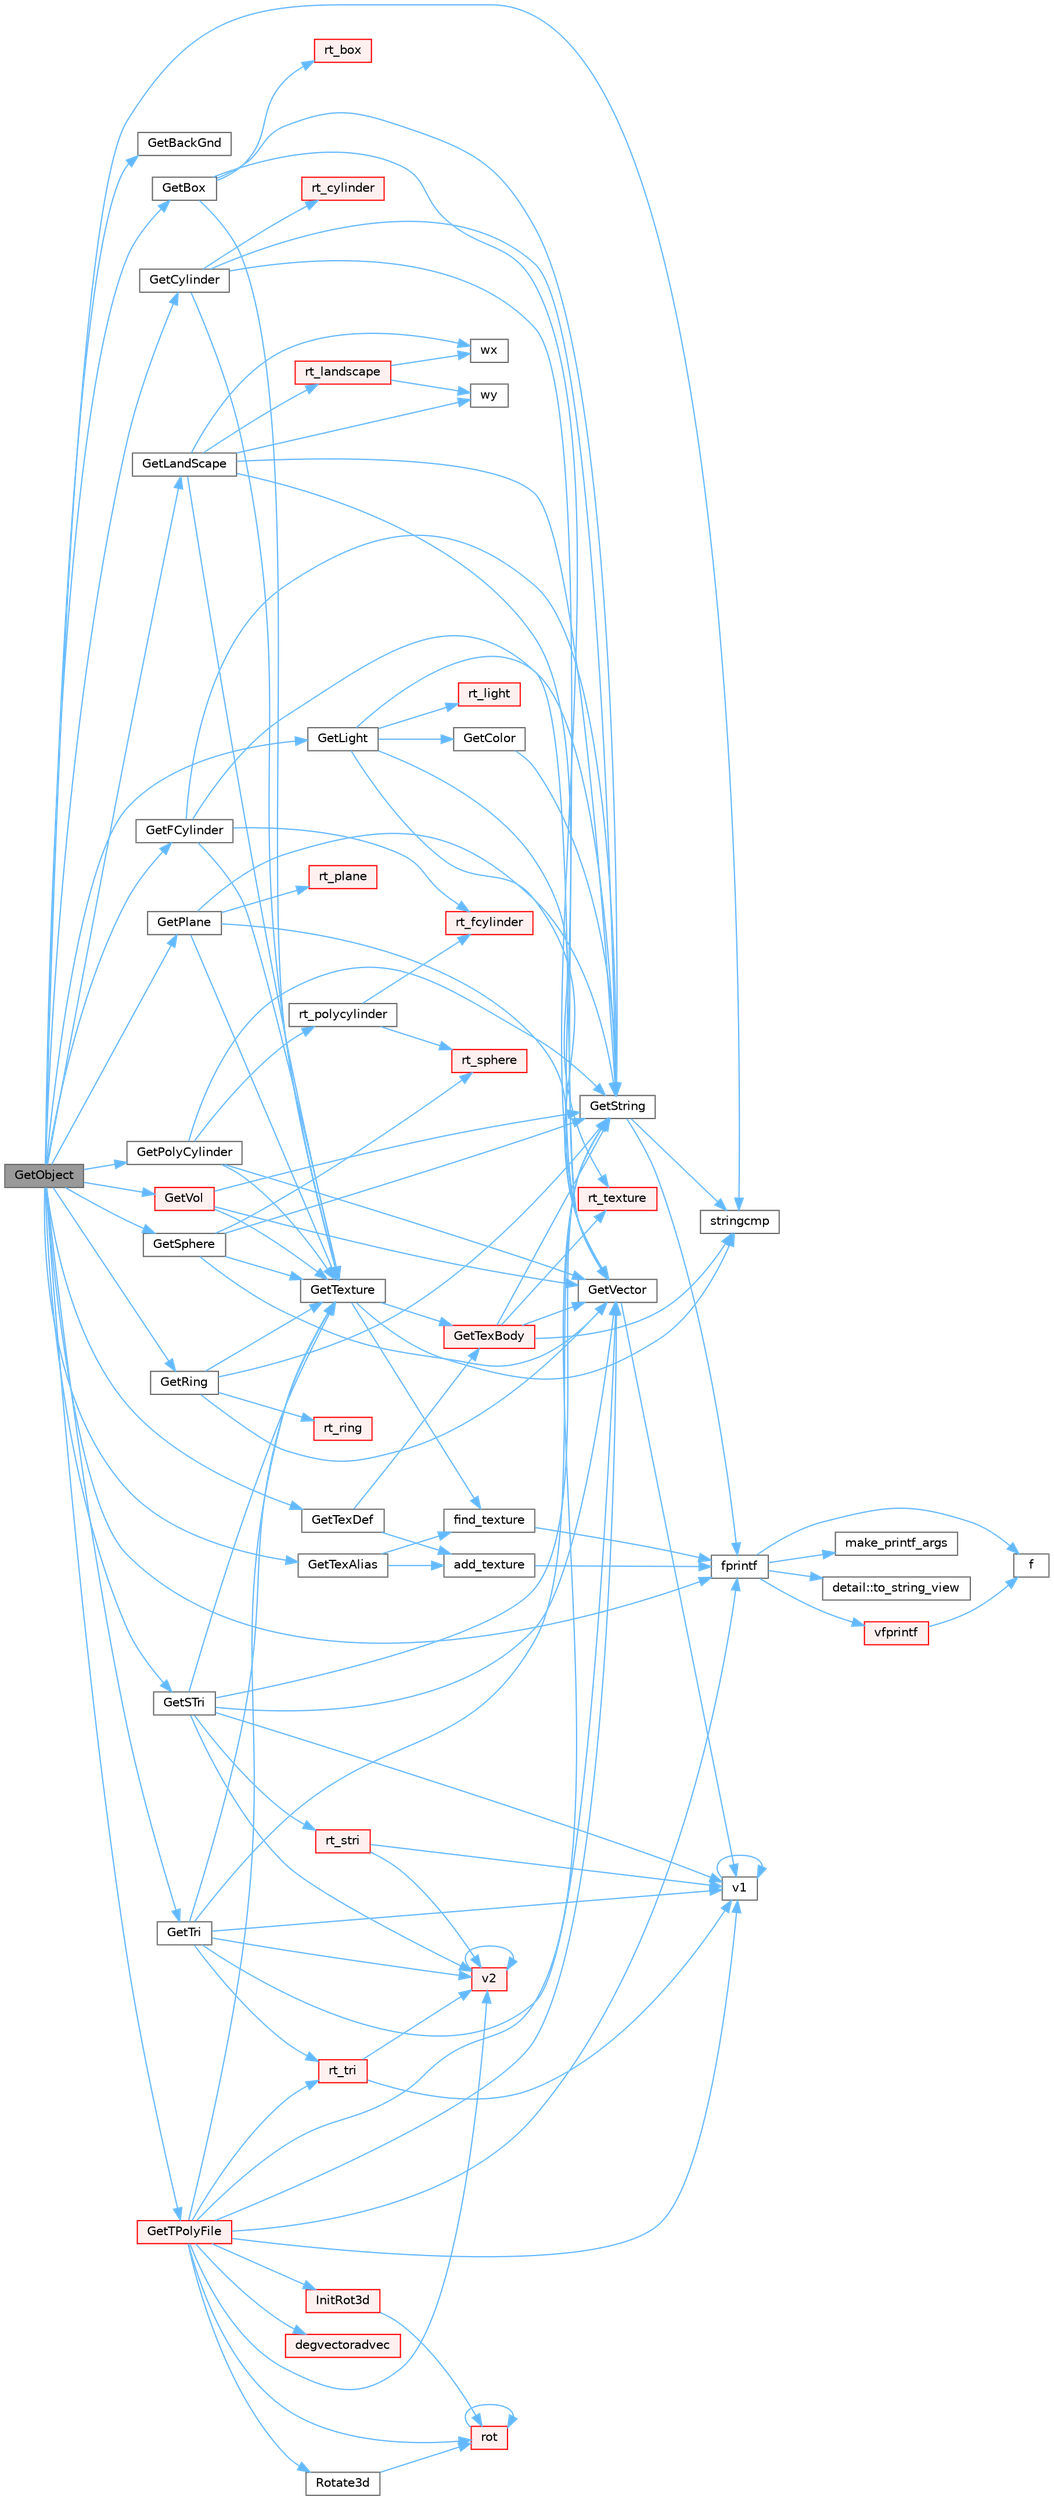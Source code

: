 digraph "GetObject"
{
 // LATEX_PDF_SIZE
  bgcolor="transparent";
  edge [fontname=Helvetica,fontsize=10,labelfontname=Helvetica,labelfontsize=10];
  node [fontname=Helvetica,fontsize=10,shape=box,height=0.2,width=0.4];
  rankdir="LR";
  Node1 [id="Node000001",label="GetObject",height=0.2,width=0.4,color="gray40", fillcolor="grey60", style="filled", fontcolor="black",tooltip=" "];
  Node1 -> Node2 [id="edge1_Node000001_Node000002",color="steelblue1",style="solid",tooltip=" "];
  Node2 [id="Node000002",label="fprintf",height=0.2,width=0.4,color="grey40", fillcolor="white", style="filled",URL="$printf_8h.html#a9f315126362cae9675de1642105e631e",tooltip=" "];
  Node2 -> Node3 [id="edge2_Node000002_Node000003",color="steelblue1",style="solid",tooltip=" "];
  Node3 [id="Node000003",label="f",height=0.2,width=0.4,color="grey40", fillcolor="white", style="filled",URL="$cxx11__tensor__map_8cpp.html#a7f507fea02198f6cb81c86640c7b1a4e",tooltip=" "];
  Node2 -> Node4 [id="edge3_Node000002_Node000004",color="steelblue1",style="solid",tooltip=" "];
  Node4 [id="Node000004",label="make_printf_args",height=0.2,width=0.4,color="grey40", fillcolor="white", style="filled",URL="$printf_8h.html#a27dcc0efcda04388971dbea3c875f122",tooltip=" "];
  Node2 -> Node5 [id="edge4_Node000002_Node000005",color="steelblue1",style="solid",tooltip=" "];
  Node5 [id="Node000005",label="detail::to_string_view",height=0.2,width=0.4,color="grey40", fillcolor="white", style="filled",URL="$namespacedetail.html#abeae79fa3e1eded2d8fbd56cc9f0960e",tooltip=" "];
  Node2 -> Node6 [id="edge5_Node000002_Node000006",color="steelblue1",style="solid",tooltip=" "];
  Node6 [id="Node000006",label="vfprintf",height=0.2,width=0.4,color="red", fillcolor="#FFF0F0", style="filled",URL="$printf_8h.html#abb30aad964fc771fb52cf3ad88649df2",tooltip=" "];
  Node6 -> Node3 [id="edge6_Node000006_Node000003",color="steelblue1",style="solid",tooltip=" "];
  Node1 -> Node34 [id="edge7_Node000001_Node000034",color="steelblue1",style="solid",tooltip=" "];
  Node34 [id="Node000034",label="GetBackGnd",height=0.2,width=0.4,color="grey40", fillcolor="white", style="filled",URL="$parse_8cpp.html#a73a913bfd95c9b1e7dfc3e84c0fcf105",tooltip=" "];
  Node1 -> Node35 [id="edge8_Node000001_Node000035",color="steelblue1",style="solid",tooltip=" "];
  Node35 [id="Node000035",label="GetBox",height=0.2,width=0.4,color="grey40", fillcolor="white", style="filled",URL="$parse_8cpp.html#aa54d43e677c1d7969b2d5c74a0a47151",tooltip=" "];
  Node35 -> Node36 [id="edge9_Node000035_Node000036",color="steelblue1",style="solid",tooltip=" "];
  Node36 [id="Node000036",label="GetString",height=0.2,width=0.4,color="grey40", fillcolor="white", style="filled",URL="$parse_8cpp.html#a79e0254cd128a92b56de23e8abaa2850",tooltip=" "];
  Node36 -> Node2 [id="edge10_Node000036_Node000002",color="steelblue1",style="solid",tooltip=" "];
  Node36 -> Node37 [id="edge11_Node000036_Node000037",color="steelblue1",style="solid",tooltip=" "];
  Node37 [id="Node000037",label="stringcmp",height=0.2,width=0.4,color="grey40", fillcolor="white", style="filled",URL="$parse_8cpp.html#a10e812c093d06c8f91685243dfd5670d",tooltip=" "];
  Node35 -> Node38 [id="edge12_Node000035_Node000038",color="steelblue1",style="solid",tooltip=" "];
  Node38 [id="Node000038",label="GetTexture",height=0.2,width=0.4,color="grey40", fillcolor="white", style="filled",URL="$parse_8cpp.html#a2a311b715c7bce7dd3c0e130fd242655",tooltip=" "];
  Node38 -> Node39 [id="edge13_Node000038_Node000039",color="steelblue1",style="solid",tooltip=" "];
  Node39 [id="Node000039",label="find_texture",height=0.2,width=0.4,color="grey40", fillcolor="white", style="filled",URL="$parse_8cpp.html#a3373dda91944e8bd8e1ec3a0837eda3d",tooltip=" "];
  Node39 -> Node2 [id="edge14_Node000039_Node000002",color="steelblue1",style="solid",tooltip=" "];
  Node38 -> Node40 [id="edge15_Node000038_Node000040",color="steelblue1",style="solid",tooltip=" "];
  Node40 [id="Node000040",label="GetTexBody",height=0.2,width=0.4,color="red", fillcolor="#FFF0F0", style="filled",URL="$parse_8cpp.html#a9bde5be8ed7fef353b7e26c6bb26080d",tooltip=" "];
  Node40 -> Node36 [id="edge16_Node000040_Node000036",color="steelblue1",style="solid",tooltip=" "];
  Node40 -> Node41 [id="edge17_Node000040_Node000041",color="steelblue1",style="solid",tooltip=" "];
  Node41 [id="Node000041",label="GetVector",height=0.2,width=0.4,color="grey40", fillcolor="white", style="filled",URL="$parse_8cpp.html#aa05035bdaae3230f25f564d4ce9b2a64",tooltip=" "];
  Node41 -> Node42 [id="edge18_Node000041_Node000042",color="steelblue1",style="solid",tooltip=" "];
  Node42 [id="Node000042",label="v1",height=0.2,width=0.4,color="grey40", fillcolor="white", style="filled",URL="$_tutorial___reshape_mat2_vec_8cpp.html#a10bd710692c91bc238f2e1da77730678",tooltip=" "];
  Node42 -> Node42 [id="edge19_Node000042_Node000042",color="steelblue1",style="solid",tooltip=" "];
  Node40 -> Node44 [id="edge20_Node000040_Node000044",color="steelblue1",style="solid",tooltip=" "];
  Node44 [id="Node000044",label="rt_texture",height=0.2,width=0.4,color="red", fillcolor="#FFF0F0", style="filled",URL="$api_8cpp.html#a6c4440ce7b2b3e0659577fdbbda3f120",tooltip=" "];
  Node40 -> Node37 [id="edge21_Node000040_Node000037",color="steelblue1",style="solid",tooltip=" "];
  Node38 -> Node37 [id="edge22_Node000038_Node000037",color="steelblue1",style="solid",tooltip=" "];
  Node35 -> Node41 [id="edge23_Node000035_Node000041",color="steelblue1",style="solid",tooltip=" "];
  Node35 -> Node78 [id="edge24_Node000035_Node000078",color="steelblue1",style="solid",tooltip=" "];
  Node78 [id="Node000078",label="rt_box",height=0.2,width=0.4,color="red", fillcolor="#FFF0F0", style="filled",URL="$api_8cpp.html#acea8bde49eae5577481a99380f0e66b3",tooltip=" "];
  Node1 -> Node82 [id="edge25_Node000001_Node000082",color="steelblue1",style="solid",tooltip=" "];
  Node82 [id="Node000082",label="GetCylinder",height=0.2,width=0.4,color="grey40", fillcolor="white", style="filled",URL="$parse_8cpp.html#a69c8ef9f85812f7a69a56ea96bba4c8f",tooltip=" "];
  Node82 -> Node36 [id="edge26_Node000082_Node000036",color="steelblue1",style="solid",tooltip=" "];
  Node82 -> Node38 [id="edge27_Node000082_Node000038",color="steelblue1",style="solid",tooltip=" "];
  Node82 -> Node41 [id="edge28_Node000082_Node000041",color="steelblue1",style="solid",tooltip=" "];
  Node82 -> Node83 [id="edge29_Node000082_Node000083",color="steelblue1",style="solid",tooltip=" "];
  Node83 [id="Node000083",label="rt_cylinder",height=0.2,width=0.4,color="red", fillcolor="#FFF0F0", style="filled",URL="$api_8cpp.html#a17f57bb5b671a68d9f1784739f34f703",tooltip=" "];
  Node1 -> Node85 [id="edge30_Node000001_Node000085",color="steelblue1",style="solid",tooltip=" "];
  Node85 [id="Node000085",label="GetFCylinder",height=0.2,width=0.4,color="grey40", fillcolor="white", style="filled",URL="$parse_8cpp.html#aa0d3ec1a1c7ed600e3a4604c937565ba",tooltip=" "];
  Node85 -> Node36 [id="edge31_Node000085_Node000036",color="steelblue1",style="solid",tooltip=" "];
  Node85 -> Node38 [id="edge32_Node000085_Node000038",color="steelblue1",style="solid",tooltip=" "];
  Node85 -> Node41 [id="edge33_Node000085_Node000041",color="steelblue1",style="solid",tooltip=" "];
  Node85 -> Node86 [id="edge34_Node000085_Node000086",color="steelblue1",style="solid",tooltip=" "];
  Node86 [id="Node000086",label="rt_fcylinder",height=0.2,width=0.4,color="red", fillcolor="#FFF0F0", style="filled",URL="$api_8cpp.html#ac5ffcfc7c15b195194b7740ec4058e00",tooltip=" "];
  Node1 -> Node88 [id="edge35_Node000001_Node000088",color="steelblue1",style="solid",tooltip=" "];
  Node88 [id="Node000088",label="GetLandScape",height=0.2,width=0.4,color="grey40", fillcolor="white", style="filled",URL="$parse_8cpp.html#afe08f2789131b32bd87741379be9efb4",tooltip=" "];
  Node88 -> Node36 [id="edge36_Node000088_Node000036",color="steelblue1",style="solid",tooltip=" "];
  Node88 -> Node38 [id="edge37_Node000088_Node000038",color="steelblue1",style="solid",tooltip=" "];
  Node88 -> Node41 [id="edge38_Node000088_Node000041",color="steelblue1",style="solid",tooltip=" "];
  Node88 -> Node89 [id="edge39_Node000088_Node000089",color="steelblue1",style="solid",tooltip=" "];
  Node89 [id="Node000089",label="rt_landscape",height=0.2,width=0.4,color="red", fillcolor="#FFF0F0", style="filled",URL="$apigeom_8cpp.html#afec0f281cd1ac30a8f0f9923c7f3326d",tooltip=" "];
  Node89 -> Node98 [id="edge40_Node000089_Node000098",color="steelblue1",style="solid",tooltip=" "];
  Node98 [id="Node000098",label="wx",height=0.2,width=0.4,color="grey40", fillcolor="white", style="filled",URL="$core_2swizzle__4_8inl_8h.html#a66b224ccf5684dc3346b689ce492bd2b",tooltip=" "];
  Node89 -> Node99 [id="edge41_Node000089_Node000099",color="steelblue1",style="solid",tooltip=" "];
  Node99 [id="Node000099",label="wy",height=0.2,width=0.4,color="grey40", fillcolor="white", style="filled",URL="$core_2swizzle__4_8inl_8h.html#a5bed73816e9fcf9d6ef3a2f833971b47",tooltip=" "];
  Node88 -> Node98 [id="edge42_Node000088_Node000098",color="steelblue1",style="solid",tooltip=" "];
  Node88 -> Node99 [id="edge43_Node000088_Node000099",color="steelblue1",style="solid",tooltip=" "];
  Node1 -> Node102 [id="edge44_Node000001_Node000102",color="steelblue1",style="solid",tooltip=" "];
  Node102 [id="Node000102",label="GetLight",height=0.2,width=0.4,color="grey40", fillcolor="white", style="filled",URL="$parse_8cpp.html#a86c9fd7e66b475c339dfd227d747c422",tooltip=" "];
  Node102 -> Node103 [id="edge45_Node000102_Node000103",color="steelblue1",style="solid",tooltip=" "];
  Node103 [id="Node000103",label="GetColor",height=0.2,width=0.4,color="grey40", fillcolor="white", style="filled",URL="$parse_8cpp.html#a644dbde2257b7885274701fcfbd81277",tooltip=" "];
  Node103 -> Node36 [id="edge46_Node000103_Node000036",color="steelblue1",style="solid",tooltip=" "];
  Node102 -> Node36 [id="edge47_Node000102_Node000036",color="steelblue1",style="solid",tooltip=" "];
  Node102 -> Node41 [id="edge48_Node000102_Node000041",color="steelblue1",style="solid",tooltip=" "];
  Node102 -> Node104 [id="edge49_Node000102_Node000104",color="steelblue1",style="solid",tooltip=" "];
  Node104 [id="Node000104",label="rt_light",height=0.2,width=0.4,color="red", fillcolor="#FFF0F0", style="filled",URL="$api_8cpp.html#aa8f200571707c72edf25a7859af6ac4d",tooltip=" "];
  Node102 -> Node44 [id="edge50_Node000102_Node000044",color="steelblue1",style="solid",tooltip=" "];
  Node1 -> Node107 [id="edge51_Node000001_Node000107",color="steelblue1",style="solid",tooltip=" "];
  Node107 [id="Node000107",label="GetPlane",height=0.2,width=0.4,color="grey40", fillcolor="white", style="filled",URL="$parse_8cpp.html#adb7113f1e835067cf62db89ca28bd310",tooltip=" "];
  Node107 -> Node36 [id="edge52_Node000107_Node000036",color="steelblue1",style="solid",tooltip=" "];
  Node107 -> Node38 [id="edge53_Node000107_Node000038",color="steelblue1",style="solid",tooltip=" "];
  Node107 -> Node41 [id="edge54_Node000107_Node000041",color="steelblue1",style="solid",tooltip=" "];
  Node107 -> Node108 [id="edge55_Node000107_Node000108",color="steelblue1",style="solid",tooltip=" "];
  Node108 [id="Node000108",label="rt_plane",height=0.2,width=0.4,color="red", fillcolor="#FFF0F0", style="filled",URL="$api_8cpp.html#a718109f91c3ff8803074ff7a943f24d2",tooltip=" "];
  Node1 -> Node112 [id="edge56_Node000001_Node000112",color="steelblue1",style="solid",tooltip=" "];
  Node112 [id="Node000112",label="GetPolyCylinder",height=0.2,width=0.4,color="grey40", fillcolor="white", style="filled",URL="$parse_8cpp.html#aaa4c967551b0967b89bee2bb154ae0fe",tooltip=" "];
  Node112 -> Node36 [id="edge57_Node000112_Node000036",color="steelblue1",style="solid",tooltip=" "];
  Node112 -> Node38 [id="edge58_Node000112_Node000038",color="steelblue1",style="solid",tooltip=" "];
  Node112 -> Node41 [id="edge59_Node000112_Node000041",color="steelblue1",style="solid",tooltip=" "];
  Node112 -> Node113 [id="edge60_Node000112_Node000113",color="steelblue1",style="solid",tooltip=" "];
  Node113 [id="Node000113",label="rt_polycylinder",height=0.2,width=0.4,color="grey40", fillcolor="white", style="filled",URL="$apigeom_8cpp.html#aa5f81846b847f4b35876100d6ecd54cf",tooltip=" "];
  Node113 -> Node86 [id="edge61_Node000113_Node000086",color="steelblue1",style="solid",tooltip=" "];
  Node113 -> Node114 [id="edge62_Node000113_Node000114",color="steelblue1",style="solid",tooltip=" "];
  Node114 [id="Node000114",label="rt_sphere",height=0.2,width=0.4,color="red", fillcolor="#FFF0F0", style="filled",URL="$api_8cpp.html#ad7ce4f9dd1a9221802403f96007f8c21",tooltip=" "];
  Node1 -> Node116 [id="edge63_Node000001_Node000116",color="steelblue1",style="solid",tooltip=" "];
  Node116 [id="Node000116",label="GetRing",height=0.2,width=0.4,color="grey40", fillcolor="white", style="filled",URL="$parse_8cpp.html#a83ea6cc6de01ba02eda35b2576b07629",tooltip=" "];
  Node116 -> Node36 [id="edge64_Node000116_Node000036",color="steelblue1",style="solid",tooltip=" "];
  Node116 -> Node38 [id="edge65_Node000116_Node000038",color="steelblue1",style="solid",tooltip=" "];
  Node116 -> Node41 [id="edge66_Node000116_Node000041",color="steelblue1",style="solid",tooltip=" "];
  Node116 -> Node117 [id="edge67_Node000116_Node000117",color="steelblue1",style="solid",tooltip=" "];
  Node117 [id="Node000117",label="rt_ring",height=0.2,width=0.4,color="red", fillcolor="#FFF0F0", style="filled",URL="$api_8cpp.html#a8c3bff8434eae5aad4cd88aa9228e92c",tooltip=" "];
  Node1 -> Node119 [id="edge68_Node000001_Node000119",color="steelblue1",style="solid",tooltip=" "];
  Node119 [id="Node000119",label="GetSphere",height=0.2,width=0.4,color="grey40", fillcolor="white", style="filled",URL="$parse_8cpp.html#a2519d0ef92ddd38e9589d541b3ab8367",tooltip=" "];
  Node119 -> Node36 [id="edge69_Node000119_Node000036",color="steelblue1",style="solid",tooltip=" "];
  Node119 -> Node38 [id="edge70_Node000119_Node000038",color="steelblue1",style="solid",tooltip=" "];
  Node119 -> Node41 [id="edge71_Node000119_Node000041",color="steelblue1",style="solid",tooltip=" "];
  Node119 -> Node114 [id="edge72_Node000119_Node000114",color="steelblue1",style="solid",tooltip=" "];
  Node1 -> Node120 [id="edge73_Node000001_Node000120",color="steelblue1",style="solid",tooltip=" "];
  Node120 [id="Node000120",label="GetSTri",height=0.2,width=0.4,color="grey40", fillcolor="white", style="filled",URL="$parse_8cpp.html#ab7d3fb56f29b8477508492ad770d5507",tooltip=" "];
  Node120 -> Node36 [id="edge74_Node000120_Node000036",color="steelblue1",style="solid",tooltip=" "];
  Node120 -> Node38 [id="edge75_Node000120_Node000038",color="steelblue1",style="solid",tooltip=" "];
  Node120 -> Node41 [id="edge76_Node000120_Node000041",color="steelblue1",style="solid",tooltip=" "];
  Node120 -> Node91 [id="edge77_Node000120_Node000091",color="steelblue1",style="solid",tooltip=" "];
  Node91 [id="Node000091",label="rt_stri",height=0.2,width=0.4,color="red", fillcolor="#FFF0F0", style="filled",URL="$api_8cpp.html#a5d6ad06b8d61b1474a9bf485b7c91227",tooltip=" "];
  Node91 -> Node42 [id="edge78_Node000091_Node000042",color="steelblue1",style="solid",tooltip=" "];
  Node91 -> Node93 [id="edge79_Node000091_Node000093",color="steelblue1",style="solid",tooltip=" "];
  Node93 [id="Node000093",label="v2",height=0.2,width=0.4,color="red", fillcolor="#FFF0F0", style="filled",URL="$_tutorial___reshape_mat2_vec_8cpp.html#a3eb30a79de469336df46f4f5f0bfb84f",tooltip=" "];
  Node93 -> Node93 [id="edge80_Node000093_Node000093",color="steelblue1",style="solid",tooltip=" "];
  Node120 -> Node42 [id="edge81_Node000120_Node000042",color="steelblue1",style="solid",tooltip=" "];
  Node120 -> Node93 [id="edge82_Node000120_Node000093",color="steelblue1",style="solid",tooltip=" "];
  Node1 -> Node121 [id="edge83_Node000001_Node000121",color="steelblue1",style="solid",tooltip=" "];
  Node121 [id="Node000121",label="GetTexAlias",height=0.2,width=0.4,color="grey40", fillcolor="white", style="filled",URL="$parse_8cpp.html#aadc2022e3effc303e40a9c95fd4af4f4",tooltip=" "];
  Node121 -> Node122 [id="edge84_Node000121_Node000122",color="steelblue1",style="solid",tooltip=" "];
  Node122 [id="Node000122",label="add_texture",height=0.2,width=0.4,color="grey40", fillcolor="white", style="filled",URL="$parse_8cpp.html#ae32ec7520baf58fe9f5585cc4df8651c",tooltip=" "];
  Node122 -> Node2 [id="edge85_Node000122_Node000002",color="steelblue1",style="solid",tooltip=" "];
  Node121 -> Node39 [id="edge86_Node000121_Node000039",color="steelblue1",style="solid",tooltip=" "];
  Node1 -> Node123 [id="edge87_Node000001_Node000123",color="steelblue1",style="solid",tooltip=" "];
  Node123 [id="Node000123",label="GetTexDef",height=0.2,width=0.4,color="grey40", fillcolor="white", style="filled",URL="$parse_8cpp.html#a117f9140ddc5993864fae34de3571fd9",tooltip=" "];
  Node123 -> Node122 [id="edge88_Node000123_Node000122",color="steelblue1",style="solid",tooltip=" "];
  Node123 -> Node40 [id="edge89_Node000123_Node000040",color="steelblue1",style="solid",tooltip=" "];
  Node1 -> Node124 [id="edge90_Node000001_Node000124",color="steelblue1",style="solid",tooltip=" "];
  Node124 [id="Node000124",label="GetTPolyFile",height=0.2,width=0.4,color="red", fillcolor="#FFF0F0", style="filled",URL="$parse_8cpp.html#ad6e337dba94433d071abad702cd33c1c",tooltip=" "];
  Node124 -> Node125 [id="edge91_Node000124_Node000125",color="steelblue1",style="solid",tooltip=" "];
  Node125 [id="Node000125",label="degvectoradvec",height=0.2,width=0.4,color="red", fillcolor="#FFF0F0", style="filled",URL="$parse_8cpp.html#aaca10a8a8fb0e1badc9a9fc7f25286b5",tooltip=" "];
  Node124 -> Node2 [id="edge92_Node000124_Node000002",color="steelblue1",style="solid",tooltip=" "];
  Node124 -> Node36 [id="edge93_Node000124_Node000036",color="steelblue1",style="solid",tooltip=" "];
  Node124 -> Node38 [id="edge94_Node000124_Node000038",color="steelblue1",style="solid",tooltip=" "];
  Node124 -> Node41 [id="edge95_Node000124_Node000041",color="steelblue1",style="solid",tooltip=" "];
  Node124 -> Node127 [id="edge96_Node000124_Node000127",color="steelblue1",style="solid",tooltip=" "];
  Node127 [id="Node000127",label="InitRot3d",height=0.2,width=0.4,color="red", fillcolor="#FFF0F0", style="filled",URL="$parse_8cpp.html#ad292b2334d2a90245fdd220adfdd77b9",tooltip=" "];
  Node127 -> Node128 [id="edge97_Node000127_Node000128",color="steelblue1",style="solid",tooltip=" "];
  Node128 [id="Node000128",label="rot",height=0.2,width=0.4,color="red", fillcolor="#FFF0F0", style="filled",URL="$level1__real__impl_8h.html#a6085d1e47159b776e841c37e5c45f105",tooltip=" "];
  Node128 -> Node128 [id="edge98_Node000128_Node000128",color="steelblue1",style="solid",tooltip=" "];
  Node124 -> Node128 [id="edge99_Node000124_Node000128",color="steelblue1",style="solid",tooltip=" "];
  Node124 -> Node132 [id="edge100_Node000124_Node000132",color="steelblue1",style="solid",tooltip=" "];
  Node132 [id="Node000132",label="Rotate3d",height=0.2,width=0.4,color="grey40", fillcolor="white", style="filled",URL="$parse_8cpp.html#afbdd75ad8aff651fe501917fa9d9036d",tooltip=" "];
  Node132 -> Node128 [id="edge101_Node000132_Node000128",color="steelblue1",style="solid",tooltip=" "];
  Node124 -> Node133 [id="edge102_Node000124_Node000133",color="steelblue1",style="solid",tooltip=" "];
  Node133 [id="Node000133",label="rt_tri",height=0.2,width=0.4,color="red", fillcolor="#FFF0F0", style="filled",URL="$api_8cpp.html#a06fb5ba1bd3acb94c750d943e6823647",tooltip=" "];
  Node133 -> Node42 [id="edge103_Node000133_Node000042",color="steelblue1",style="solid",tooltip=" "];
  Node133 -> Node93 [id="edge104_Node000133_Node000093",color="steelblue1",style="solid",tooltip=" "];
  Node124 -> Node42 [id="edge105_Node000124_Node000042",color="steelblue1",style="solid",tooltip=" "];
  Node124 -> Node93 [id="edge106_Node000124_Node000093",color="steelblue1",style="solid",tooltip=" "];
  Node1 -> Node137 [id="edge107_Node000001_Node000137",color="steelblue1",style="solid",tooltip=" "];
  Node137 [id="Node000137",label="GetTri",height=0.2,width=0.4,color="grey40", fillcolor="white", style="filled",URL="$parse_8cpp.html#a1bd5c16a2f55742a2f75fc8f3de0149e",tooltip=" "];
  Node137 -> Node36 [id="edge108_Node000137_Node000036",color="steelblue1",style="solid",tooltip=" "];
  Node137 -> Node38 [id="edge109_Node000137_Node000038",color="steelblue1",style="solid",tooltip=" "];
  Node137 -> Node41 [id="edge110_Node000137_Node000041",color="steelblue1",style="solid",tooltip=" "];
  Node137 -> Node133 [id="edge111_Node000137_Node000133",color="steelblue1",style="solid",tooltip=" "];
  Node137 -> Node42 [id="edge112_Node000137_Node000042",color="steelblue1",style="solid",tooltip=" "];
  Node137 -> Node93 [id="edge113_Node000137_Node000093",color="steelblue1",style="solid",tooltip=" "];
  Node1 -> Node138 [id="edge114_Node000001_Node000138",color="steelblue1",style="solid",tooltip=" "];
  Node138 [id="Node000138",label="GetVol",height=0.2,width=0.4,color="red", fillcolor="#FFF0F0", style="filled",URL="$parse_8cpp.html#a7be681b6dc9195d4f996ede69eb89263",tooltip=" "];
  Node138 -> Node36 [id="edge115_Node000138_Node000036",color="steelblue1",style="solid",tooltip=" "];
  Node138 -> Node38 [id="edge116_Node000138_Node000038",color="steelblue1",style="solid",tooltip=" "];
  Node138 -> Node41 [id="edge117_Node000138_Node000041",color="steelblue1",style="solid",tooltip=" "];
  Node1 -> Node37 [id="edge118_Node000001_Node000037",color="steelblue1",style="solid",tooltip=" "];
}
